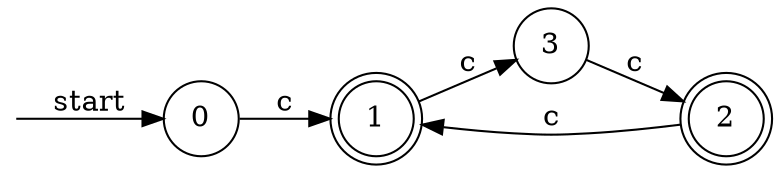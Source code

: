 digraph dfa {
    rankdir = LR;
    node [shape = circle];
    __start [style = invis, shape = point];
    __start -> "0" [ label = "start" ];
    node [shape = doublecircle]; "1" "2"
    node [shape = circle];
    "0" -> "1" [ label = "c" ];
    "1" -> "3" [ label = "c" ];
    "3" -> "2" [ label = "c" ];
    "2" -> "1" [ label = "c" ];
}

